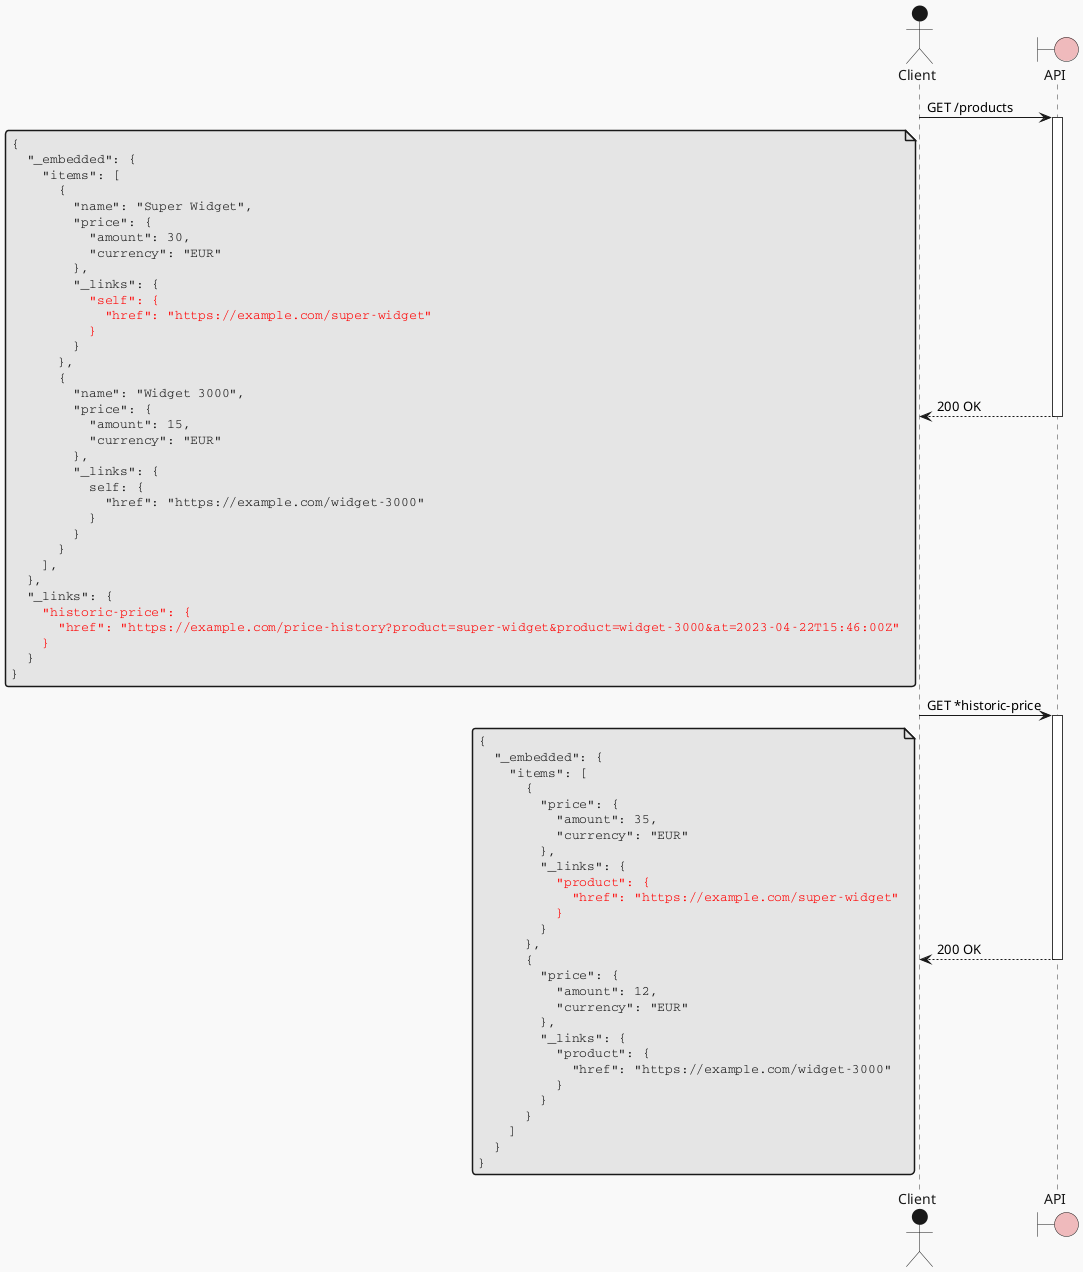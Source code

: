 @startuml overlay_resource
!theme mars
skinparam NoteFontName Courier

actor Client as client
boundary API as api

client -> api++: GET /products
return 200 OK
note left
{
  "_embedded": {
    "items": [
      {
        "name": "Super Widget",
        "price": {
          "amount": 30,
          "currency": "EUR"
        },
        "_links": {
          <color:red>"self": {
          <color:red>  "href": "https://example.com/super-widget"
          <color:red>}
        }
      },
      {
        "name": "Widget 3000",
        "price": {
          "amount": 15,
          "currency": "EUR"
        },
        "_links": {
          self: {
            "href": "https://example.com/widget-3000"
          }
        }
      }
    ],
  },
  "_links": {
<color:red>    "historic-price": {
<color:red>      "href": "https://example.com/price-history?product=super-widget&product=widget-3000&at=2023-04-22T15:46:00Z"
<color:red>    }
  }
}
endnote

client -> api++: GET *historic-price
return 200 OK
note left
{
  "_embedded": {
    "items": [
      {
        "price": {
          "amount": 35,
          "currency": "EUR"
        },
        "_links": {
<color:red>          "product": {
<color:red>            "href": "https://example.com/super-widget"
<color:red>          }
        }
      },
      {
        "price": {
          "amount": 12,
          "currency": "EUR"
        },
        "_links": {
          "product": {
            "href": "https://example.com/widget-3000"
          }
        }
      }
    ]
  }
}
endnote
@enduml
